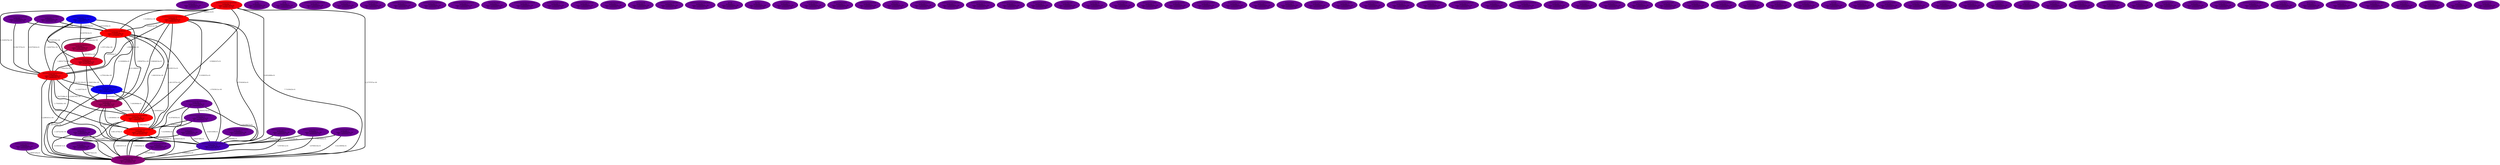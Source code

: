graph glass {
    edge[style=solid, penwidth="5", labeldistance="10"]
    0101010101010100101010101 [label="0101010101010100101010101\ncardinality 1\nradius 0.00000000e+00\nlfd 1.00000000e+00", color="#6A0094", style="filled"]
    0101010101010101010010101 [label="0101010101010101010010101\ncardinality 8\nradius 8.07836791e-01\nlfd 1.41503750e+00", color="#DE0020", style="filled"]
    01001 [label="01001\ncardinality 1\nradius 0.00000000e+00\nlfd 1.00000000e+00", color="#6A0094", style="filled"]
    0100 [label="0100\ncardinality 1\nradius 0.00000000e+00\nlfd 1.00000000e+00", color="#6A0094", style="filled"]
    010101010101010101001010 [label="010101010101010101001010\ncardinality 7\nradius 5.46172098e-01\nlfd 1.22239242e+00", color="#B1004D", style="filled"]
    010101010101010001010101 [label="010101010101010001010101\ncardinality 1\nradius 0.00000000e+00\nlfd 1.00000000e+00", color="#6A0094", style="filled"]
    0101010101010100100101 [label="0101010101010100100101\ncardinality 1\nradius 0.00000000e+00\nlfd 1.00000000e+00", color="#6A0094", style="filled"]
    0101010100101 [label="0101010100101\ncardinality 1\nradius 0.00000000e+00\nlfd 1.00000000e+00", color="#6A0094", style="filled"]
    010100101000 [label="010100101000\ncardinality 1\nradius 0.00000000e+00\nlfd 1.00000000e+00", color="#6A0094", style="filled"]
    0101010010101010100101 [label="0101010010101010100101\ncardinality 1\nradius 0.00000000e+00\nlfd 1.00000000e+00", color="#6A0094", style="filled"]
    010101010101010001010 [label="010101010101010001010\ncardinality 1\nradius 0.00000000e+00\nlfd 1.00000000e+00", color="#6A0094", style="filled"]
    010101001010101010101010 [label="010101001010101010101010\ncardinality 1\nradius 0.00000000e+00\nlfd 1.00000000e+00", color="#6A0094", style="filled"]
    0101010010010 [label="0101010010010\ncardinality 1\nradius 0.00000000e+00\nlfd 1.00000000e+00", color="#6A0094", style="filled"]
    010101010101010101010100 [label="010101010101010101010100\ncardinality 1\nradius 0.00000000e+00\nlfd 1.00000000e+00", color="#6A0094", style="filled"]
    01010100101001010101 [label="01010100101001010101\ncardinality 1\nradius 0.00000000e+00\nlfd 1.00000000e+00", color="#6A0094", style="filled"]
    010101010101001010100 [label="010101010101001010100\ncardinality 1\nradius 0.00000000e+00\nlfd 1.00000000e+00", color="#6A0094", style="filled"]
    0101010010101010100 [label="0101010010101010100\ncardinality 1\nradius 0.00000000e+00\nlfd 1.00000000e+00", color="#6A0094", style="filled"]
    0101010100 [label="0101010100\ncardinality 1\nradius 0.00000000e+00\nlfd 1.00000000e+00", color="#6A0094", style="filled"]
    010101010101010001001 [label="010101010101010001001\ncardinality 1\nradius 0.00000000e+00\nlfd 1.00000000e+00", color="#6A0094", style="filled"]
    01010101010101010010010 [label="01010101010101010010010\ncardinality 1\nradius 0.00000000e+00\nlfd 1.00000000e+00", color="#6A0094", style="filled"]
    00100 [label="00100\ncardinality 1\nradius 0.00000000e+00\nlfd 1.00000000e+00", color="#6A0094", style="filled"]
    001001 [label="001001\ncardinality 1\nradius 0.00000000e+00\nlfd 1.00000000e+00", color="#6A0094", style="filled"]
    0101010101010010101010 [label="0101010101010010101010\ncardinality 1\nradius 0.00000000e+00\nlfd 1.00000000e+00", color="#6A0094", style="filled"]
    01010100001 [label="01010100001\ncardinality 1\nradius 0.00000000e+00\nlfd 1.00000000e+00", color="#6A0094", style="filled"]
    0101001010001 [label="0101001010001\ncardinality 1\nradius 0.00000000e+00\nlfd 1.00000000e+00", color="#6A0094", style="filled"]
    010101000101010 [label="010101000101010\ncardinality 1\nradius 0.00000000e+00\nlfd 1.00000000e+00", color="#6A0094", style="filled"]
    0101010101010101010101001 [label="0101010101010101010101001\ncardinality 17\nradius 5.59553402e-01\nlfd 3.08746284e+00", color="#FE0000", style="filled"]
    0101010101010010100 [label="0101010101010010100\ncardinality 1\nradius 0.00000000e+00\nlfd 1.00000000e+00", color="#6A0094", style="filled"]
    00101010 [label="00101010\ncardinality 1\nradius 0.00000000e+00\nlfd 1.00000000e+00", color="#6A0094", style="filled"]
    01010010101010101 [label="01010010101010101\ncardinality 1\nradius 0.00000000e+00\nlfd 1.00000000e+00", color="#6A0094", style="filled"]
    0101010101010010101010101 [label="0101010101010010101010101\ncardinality 2\nradius 2.45967543e-01\nlfd 1.00000000e+00", color="#6A0094", style="filled"]
    01010101010101001010 [label="01010101010101001010\ncardinality 1\nradius 0.00000000e+00\nlfd 1.00000000e+00", color="#6A0094", style="filled"]
    0101010010101010101010 [label="0101010010101010101010\ncardinality 1\nradius 0.00000000e+00\nlfd 1.00000000e+00", color="#6A0094", style="filled"]
    0101010101010101010101010 [label="0101010101010101010101010\ncardinality 13\nradius 6.32297495e-01\nlfd 8.93084796e-01", color="#4900B5", style="filled"]
    010101001010101010010 [label="010101001010101010010\ncardinality 1\nradius 0.00000000e+00\nlfd 1.00000000e+00", color="#6A0094", style="filled"]
    010101001001010 [label="010101001001010\ncardinality 1\nradius 0.00000000e+00\nlfd 1.00000000e+00", color="#6A0094", style="filled"]
    0101010001001 [label="0101010001001\ncardinality 1\nradius 0.00000000e+00\nlfd 1.00000000e+00", color="#6A0094", style="filled"]
    01010100100 [label="01010100100\ncardinality 1\nradius 0.00000000e+00\nlfd 1.00000000e+00", color="#6A0094", style="filled"]
    010101000100 [label="010101000100\ncardinality 1\nradius 0.00000000e+00\nlfd 1.00000000e+00", color="#6A0094", style="filled"]
    0101010101010001 [label="0101010101010001\ncardinality 1\nradius 0.00000000e+00\nlfd 1.00000000e+00", color="#6A0094", style="filled"]
    01010100100101010 [label="01010100100101010\ncardinality 1\nradius 0.00000000e+00\nlfd 1.00000000e+00", color="#6A0094", style="filled"]
    01010101010101010101010101 [label="01010101010101010101010101\ncardinality 32\nradius 7.52466325e-01\nlfd 1.09310940e+00", color="#880076", style="filled"]
    010101010101001010010 [label="010101010101001010010\ncardinality 1\nradius 0.00000000e+00\nlfd 1.00000000e+00", color="#6A0094", style="filled"]
    010101001010100 [label="010101001010100\ncardinality 1\nradius 0.00000000e+00\nlfd 1.00000000e+00", color="#6A0094", style="filled"]
    0101010010100101010 [label="0101010010100101010\ncardinality 1\nradius 0.00000000e+00\nlfd 1.00000000e+00", color="#6A0094", style="filled"]
    0101010000 [label="0101010000\ncardinality 1\nradius 0.00000000e+00\nlfd 1.00000000e+00", color="#6A0094", style="filled"]
    01010010100101 [label="01010010100101\ncardinality 1\nradius 0.00000000e+00\nlfd 1.00000000e+00", color="#6A0094", style="filled"]
    01010101010100100 [label="01010101010100100\ncardinality 1\nradius 0.00000000e+00\nlfd 1.00000000e+00", color="#6A0094", style="filled"]
    010100101010100 [label="010100101010100\ncardinality 1\nradius 0.00000000e+00\nlfd 1.00000000e+00", color="#6A0094", style="filled"]
    010101010101010010010 [label="010101010101010010010\ncardinality 1\nradius 0.00000000e+00\nlfd 1.00000000e+00", color="#6A0094", style="filled"]
    01010101010101010010001 [label="01010101010101010010001\ncardinality 1\nradius 0.00000000e+00\nlfd 1.00000000e+00", color="#6A0094", style="filled"]
    01010101010101000101010 [label="01010101010101000101010\ncardinality 1\nradius 0.00000000e+00\nlfd 1.00000000e+00", color="#6A0094", style="filled"]
    01010101010101010010100 [label="01010101010101010010100\ncardinality 1\nradius 0.00000000e+00\nlfd 1.00000000e+00", color="#6A0094", style="filled"]
    0101010101010100101010 [label="0101010101010100101010\ncardinality 1\nradius 0.00000000e+00\nlfd 1.00000000e+00", color="#6A0094", style="filled"]
    0101010101010101010100101 [label="0101010101010101010100101\ncardinality 10\nradius 5.82325686e-01\nlfd 1.73696559e+00", color="#FB0003", style="filled"]
    010101010101010100101010 [label="010101010101010100101010\ncardinality 1\nradius 0.00000000e+00\nlfd 1.00000000e+00", color="#6A0094", style="filled"]
    01010101010101010100 [label="01010101010101010100\ncardinality 1\nradius 0.00000000e+00\nlfd 1.00000000e+00", color="#6A0094", style="filled"]
    0101010101010010010 [label="0101010101010010010\ncardinality 1\nradius 0.00000000e+00\nlfd 1.00000000e+00", color="#6A0094", style="filled"]
    0101010010101010101010101 [label="0101010010101010101010101\ncardinality 1\nradius 0.00000000e+00\nlfd 1.00000000e+00", color="#6A0094", style="filled"]
    010101010101010101010010 [label="010101010101010101010010\ncardinality 9\nradius 7.61708611e-01\nlfd 1.16992500e+00", color="#A1005D", style="filled"]
    0101010010101001 [label="0101010010101001\ncardinality 1\nradius 0.00000000e+00\nlfd 1.00000000e+00", color="#6A0094", style="filled"]
    01010101010101010100100 [label="01010101010101010100100\ncardinality 3\nradius 1.00528866e+00\nlfd 5.84962501e-01", color="#0F00EF", style="filled"]
    010101010010 [label="010101010010\ncardinality 1\nradius 0.00000000e+00\nlfd 1.00000000e+00", color="#6A0094", style="filled"]
    01010101010101000100 [label="01010101010101000100\ncardinality 1\nradius 0.00000000e+00\nlfd 1.00000000e+00", color="#6A0094", style="filled"]
    0101001010101010 [label="0101001010101010\ncardinality 1\nradius 0.00000000e+00\nlfd 1.00000000e+00", color="#6A0094", style="filled"]
    01010100101000 [label="01010100101000\ncardinality 1\nradius 0.00000000e+00\nlfd 1.00000000e+00", color="#6A0094", style="filled"]
    010101010101001010101010 [label="010101010101001010101010\ncardinality 2\nradius 2.73130006e-01\nlfd 1.00000000e+00", color="#6A0094", style="filled"]
    01010100101010101010 [label="01010100101010101010\ncardinality 1\nradius 0.00000000e+00\nlfd 1.00000000e+00", color="#6A0094", style="filled"]
    010101010101010100 [label="010101010101010100\ncardinality 1\nradius 0.00000000e+00\nlfd 1.00000000e+00", color="#6A0094", style="filled"]
    01010101010 [label="01010101010\ncardinality 1\nradius 0.00000000e+00\nlfd 1.00000000e+00", color="#6A0094", style="filled"]
    01010100101000101 [label="01010100101000101\ncardinality 1\nradius 0.00000000e+00\nlfd 1.00000000e+00", color="#6A0094", style="filled"]
    010101010101010100101001 [label="010101010101010100101001\ncardinality 3\nradius 4.92647993e-01\nlfd 1.58496250e+00", color="#F3000B", style="filled"]
    01010100101001010 [label="01010100101001010\ncardinality 1\nradius 0.00000000e+00\nlfd 1.00000000e+00", color="#6A0094", style="filled"]
    010100 [label="010100\ncardinality 1\nradius 0.00000000e+00\nlfd 1.00000000e+00", color="#6A0094", style="filled"]
    0101010010100010 [label="0101010010100010\ncardinality 1\nradius 0.00000000e+00\nlfd 1.00000000e+00", color="#6A0094", style="filled"]
    010101001010010 [label="010101001010010\ncardinality 1\nradius 0.00000000e+00\nlfd 1.00000000e+00", color="#6A0094", style="filled"]
    0101010101010100100 [label="0101010101010100100\ncardinality 1\nradius 0.00000000e+00\nlfd 1.00000000e+00", color="#6A0094", style="filled"]
    0101010001010 [label="0101010001010\ncardinality 1\nradius 0.00000000e+00\nlfd 1.00000000e+00", color="#6A0094", style="filled"]
    0101010001010101 [label="0101010001010101\ncardinality 1\nradius 0.00000000e+00\nlfd 1.00000000e+00", color="#6A0094", style="filled"]
    0101010010101010 [label="0101010010101010\ncardinality 1\nradius 0.00000000e+00\nlfd 1.00000000e+00", color="#6A0094", style="filled"]
    0010101010 [label="0010101010\ncardinality 1\nradius 0.00000000e+00\nlfd 1.00000000e+00", color="#6A0094", style="filled"]
    0010100 [label="0010100\ncardinality 1\nradius 0.00000000e+00\nlfd 1.00000000e+00", color="#6A0094", style="filled"]
    010100101010 [label="010100101010\ncardinality 1\nradius 0.00000000e+00\nlfd 1.00000000e+00", color="#6A0094", style="filled"]
    010101001001010101 [label="010101001001010101\ncardinality 1\nradius 0.00000000e+00\nlfd 1.00000000e+00", color="#6A0094", style="filled"]
    0101010101010010100101 [label="0101010101010010100101\ncardinality 1\nradius 0.00000000e+00\nlfd 1.00000000e+00", color="#6A0094", style="filled"]
    010101010101010000 [label="010101010101010000\ncardinality 1\nradius 0.00000000e+00\nlfd 1.00000000e+00", color="#6A0094", style="filled"]
    0101001010010 [label="0101001010010\ncardinality 1\nradius 0.00000000e+00\nlfd 1.00000000e+00", color="#6A0094", style="filled"]
    010101010101000 [label="010101010101000\ncardinality 1\nradius 0.00000000e+00\nlfd 1.00000000e+00", color="#6A0094", style="filled"]
    0101010101010100001 [label="0101010101010100001\ncardinality 1\nradius 0.00000000e+00\nlfd 1.00000000e+00", color="#6A0094", style="filled"]
    010101010101010100100101 [label="010101010101010100100101\ncardinality 1\nradius 0.00000000e+00\nlfd 1.00000000e+00", color="#6A0094", style="filled"]
    01010010 [label="01010010\ncardinality 1\nradius 0.00000000e+00\nlfd 1.00000000e+00", color="#6A0094", style="filled"]
    01010101010101010101000 [label="01010101010101010101000\ncardinality 3\nradius 9.20923889e-01\nlfd 1.58496250e+00", color="#F3000B", style="filled"]
    0010100101 [label="0010100101\ncardinality 1\nradius 0.00000000e+00\nlfd 1.00000000e+00", color="#6A0094", style="filled"]
    010101010101010010101010 [label="010101010101010010101010\ncardinality 1\nradius 0.00000000e+00\nlfd 1.00000000e+00", color="#6A0094", style="filled"]
    010101010101010101001001 [label="010101010101010101001001\ncardinality 5\nradius 9.82552289e-01\nlfd 2.32192809e+00", color="#FE0000", style="filled"]
    010101010101010101010001 [label="010101010101010101010001\ncardinality 3\nradius 4.84871204e-01\nlfd 5.84962501e-01", color="#0F00EF", style="filled"]
    01010101010100101010010 [label="01010101010100101010010\ncardinality 1\nradius 0.00000000e+00\nlfd 1.00000000e+00", color="#6A0094", style="filled"]
    0101010101010010010101 [label="0101010101010010010101\ncardinality 1\nradius 0.00000000e+00\nlfd 1.00000000e+00", color="#6A0094", style="filled"]
    001010010 [label="001010010\ncardinality 1\nradius 0.00000000e+00\nlfd 1.00000000e+00", color="#6A0094", style="filled"]
    0101001010101001 [label="0101001010101001\ncardinality 1\nradius 0.00000000e+00\nlfd 1.00000000e+00", color="#6A0094", style="filled"]
    010101010101001010100101 [label="010101010101001010100101\ncardinality 1\nradius 0.00000000e+00\nlfd 1.00000000e+00", color="#6A0094", style="filled"]
    0101010101010101001000 [label="0101010101010101001000\ncardinality 1\nradius 0.00000000e+00\nlfd 1.00000000e+00", color="#6A0094", style="filled"]
    010101010101001001010 [label="010101010101001001010\ncardinality 1\nradius 0.00000000e+00\nlfd 1.00000000e+00", color="#6A0094", style="filled"]
    00 [label="00\ncardinality 1\nradius 0.00000000e+00\nlfd 1.00000000e+00", color="#6A0094", style="filled"]
    00101010101 [label="00101010101\ncardinality 1\nradius 0.00000000e+00\nlfd 1.00000000e+00", color="#6A0094", style="filled"]
    0101010101010101001010101 [label="0101010101010101001010101\ncardinality 6\nradius 3.29848494e-01\nlfd 2.58496250e+00", color="#FE0000", style="filled"]
    0101010101010101001010101 -- 0101010101010101010100101 [label="5.14395151e-01"]
    01010101010101010101000 -- 0101010101010101010101010 [label="1.34358005e+00"]
    010101010101010101001001 -- 01010101010101010101000 [label="7.29520402e-01"]
    01010101010101010101000 -- 0101010101010101010101001 [label="1.17936500e+00"]
    010101010101010101001010 -- 0101010101010101010010101 [label="1.09539951e+00"]
    0101010101010100101010 -- 01010101010101010101010101 [label="6.69477421e-01"]
    0101010101010010101010 -- 0101010101010101010101010 [label="5.47722865e-01"]
    0101010101010101010010101 -- 010101010101010101010001 [label="1.27554149e+00"]
    0101010101010010010 -- 01010101010101010101010101 [label="7.33692944e-01"]
    0101010101010101001010101 -- 010101010101010101010010 [label="9.96846034e-01"]
    0101010101010010010101 -- 0101010101010101010101010 [label="3.59444176e-01"]
    0101010101010101001000 -- 010101010101010101001001 [label="8.23346831e-01"]
    010101010101010100101001 -- 01010101010101010101010101 [label="1.21757973e+00"]
    0101010101010010010101 -- 01010101010101010101010101 [label="7.07676011e-01"]
    010101010101010101010001 -- 0101010101010101010100101 [label="7.43639948e-01"]
    010101010101010100101001 -- 01010101010101010101000 [label="1.33285478e+00"]
    010101010101010101010010 -- 01010101010101010101010101 [label="1.12472219e+00"]
    0101010101010101001000 -- 01010101010101010101000 [label="8.10617074e-01"]
    010101010101010101010010 -- 0101010101010101010101010 [label="1.24402741e+00"]
    010101010101001010100101 -- 0101010101010101010101010 [label="6.28649346e-01"]
    010101010101001010101010 -- 0101010101010010101010101 [label="3.58191375e-01"]
    010101010101010101010010 -- 0101010101010101010100101 [label="7.90000009e-01"]
    0101010101010101001010101 -- 010101010101010101001001 [label="1.30962013e+00"]
    0101010101010010101010101 -- 01010101010101010101010101 [label="5.80005518e-01"]
    010101010101010101010010 -- 0101010101010101010101001 [label="1.10936940e+00"]
    0101010101010101001010101 -- 01010101010101010101010101 [label="7.71039425e-01"]
    01010101010101010101000 -- 010101010101010101010010 [label="4.11825735e-01"]
    010101010101010100101001 -- 0101010101010101001010101 [label="7.30890213e-01"]
    0101010101010101010010101 -- 010101010101010101010010 [label="1.15685359e+00"]
    010101010101010100101001 -- 0101010101010101010100101 [label="9.50684327e-01"]
    01010101010101010100100 -- 0101010101010101010010101 [label="1.67245335e+00"]
    01010101010101010100100 -- 01010101010101010101000 [label="1.32045783e+00"]
    010101010101010101001001 -- 010101010101010101010010 [label="9.31128683e-01"]
    010101010101010101010001 -- 0101010101010101010101001 [label="9.18369200e-01"]
    0101010101010101010100101 -- 0101010101010101010101010 [label="6.88116784e-01"]
    010101010101010101001001 -- 010101010101010101010001 [label="6.33008692e-01"]
    010101010101010101001001 -- 0101010101010101010010101 [label="1.27871256e+00"]
    010101010101010101010001 -- 01010101010101010101010101 [label="1.00075005e+00"]
    010101010101001010100101 -- 01010101010101010101010101 [label="4.87856334e-01"]
    0101010101010101010010101 -- 01010101010101010101000 [label="1.17094255e+00"]
    010101010101010100101010 -- 0101010101010101010101010 [label="3.75099989e-01"]
    01010101010101010100100 -- 010101010101010101010010 [label="1.59549781e+00"]
    010101010101010101001010 -- 01010101010101010101000 [label="1.28654770e+00"]
    01010101010101010010001 -- 01010101010101010101000 [label="8.61974623e-01"]
    010101010101010101010001 -- 010101010101010101010010 [label="9.03050681e-01"]
    0101010101010100100101 -- 01010101010101010101010101 [label="5.56597255e-01"]
    0101010101010100100 -- 01010101010101010101010101 [label="7.23742548e-01"]
    010101010101010100101001 -- 0101010101010101010101010 [label="9.46520890e-01"]
    0101010101010101010101001 -- 0101010101010101010101010 [label="6.17658382e-01"]
    01010101010101010101000 -- 010101010101010101010001 [label="7.91391183e-01"]
    010101010101010100101001 -- 010101010101010101001001 [label="1.31206031e+00"]
    0101010101010101010101001 -- 01010101010101010101010101 [label="1.92614537e-01"]
    0101010101010101010100101 -- 01010101010101010101010101 [label="7.25741028e-01"]
    010101010101010101001001 -- 0101010101010101010100101 [label="1.00633019e+00"]
    010101010101001010101010 -- 0101010101010101010101001 [label="8.19756555e-01"]
    0101010101010101001010101 -- 01010101010101010101000 [label="1.05009729e+00"]
    01010101010101010101000 -- 0101010101010101010100101 [label="7.92275389e-01"]
    01010101010101010101000 -- 01010101010101010101010101 [label="1.22963431e+00"]
    01010101010101010100100 -- 010101010101010101001010 [label="8.05978016e-01"]
    010101010101001001010 -- 01010101010101010101010101 [label="6.42109958e-01"]
    0101010101010101001010101 -- 0101010101010101010101001 [label="8.19390351e-01"]
    010101010101001010101010 -- 0101010101010101010101010 [label="5.92199477e-01"]
    0101010101010010101010 -- 01010101010101010101010101 [label="6.83963817e-01"]
    0101010101010101001010101 -- 0101010101010101010101010 [label="4.57493603e-01"]
    0101010101010101010101010 -- 01010101010101010101010101 [label="5.05968261e-01"]
    0101010101010010010 -- 0101010101010101010101010 [label="4.89387490e-01"]
    010101010101010101001001 -- 01010101010101010101010101 [label="1.52564765e+00"]
    010101010101010101001001 -- 0101010101010101010101001 [label="1.46133575e+00"]
    01010101010101010100100 -- 010101010101010101001001 [label="9.81533556e-01"]
    010101010101010101001001 -- 010101010101010101001010 [label="1.03286224e+00"]
    01010101010101010010001 -- 010101010101010101001001 [label="8.82383362e-01"]
    010101010101010101001001 -- 0101010101010101010101010 [label="1.57835613e+00"]
    010101010101001001010 -- 0101010101010101010101010 [label="3.33016660e-01"]
    0101010101010010101010101 -- 0101010101010101010101010 [label="5.42033499e-01"]
    0101010101010101010100101 -- 0101010101010101010101001 [label="7.14423292e-01"]
    010101010101001010101010 -- 01010101010101010101010101 [label="7.23258080e-01"]
    0101010101010010101010101 -- 0101010101010101010101001 [label="6.98644205e-01"]
}